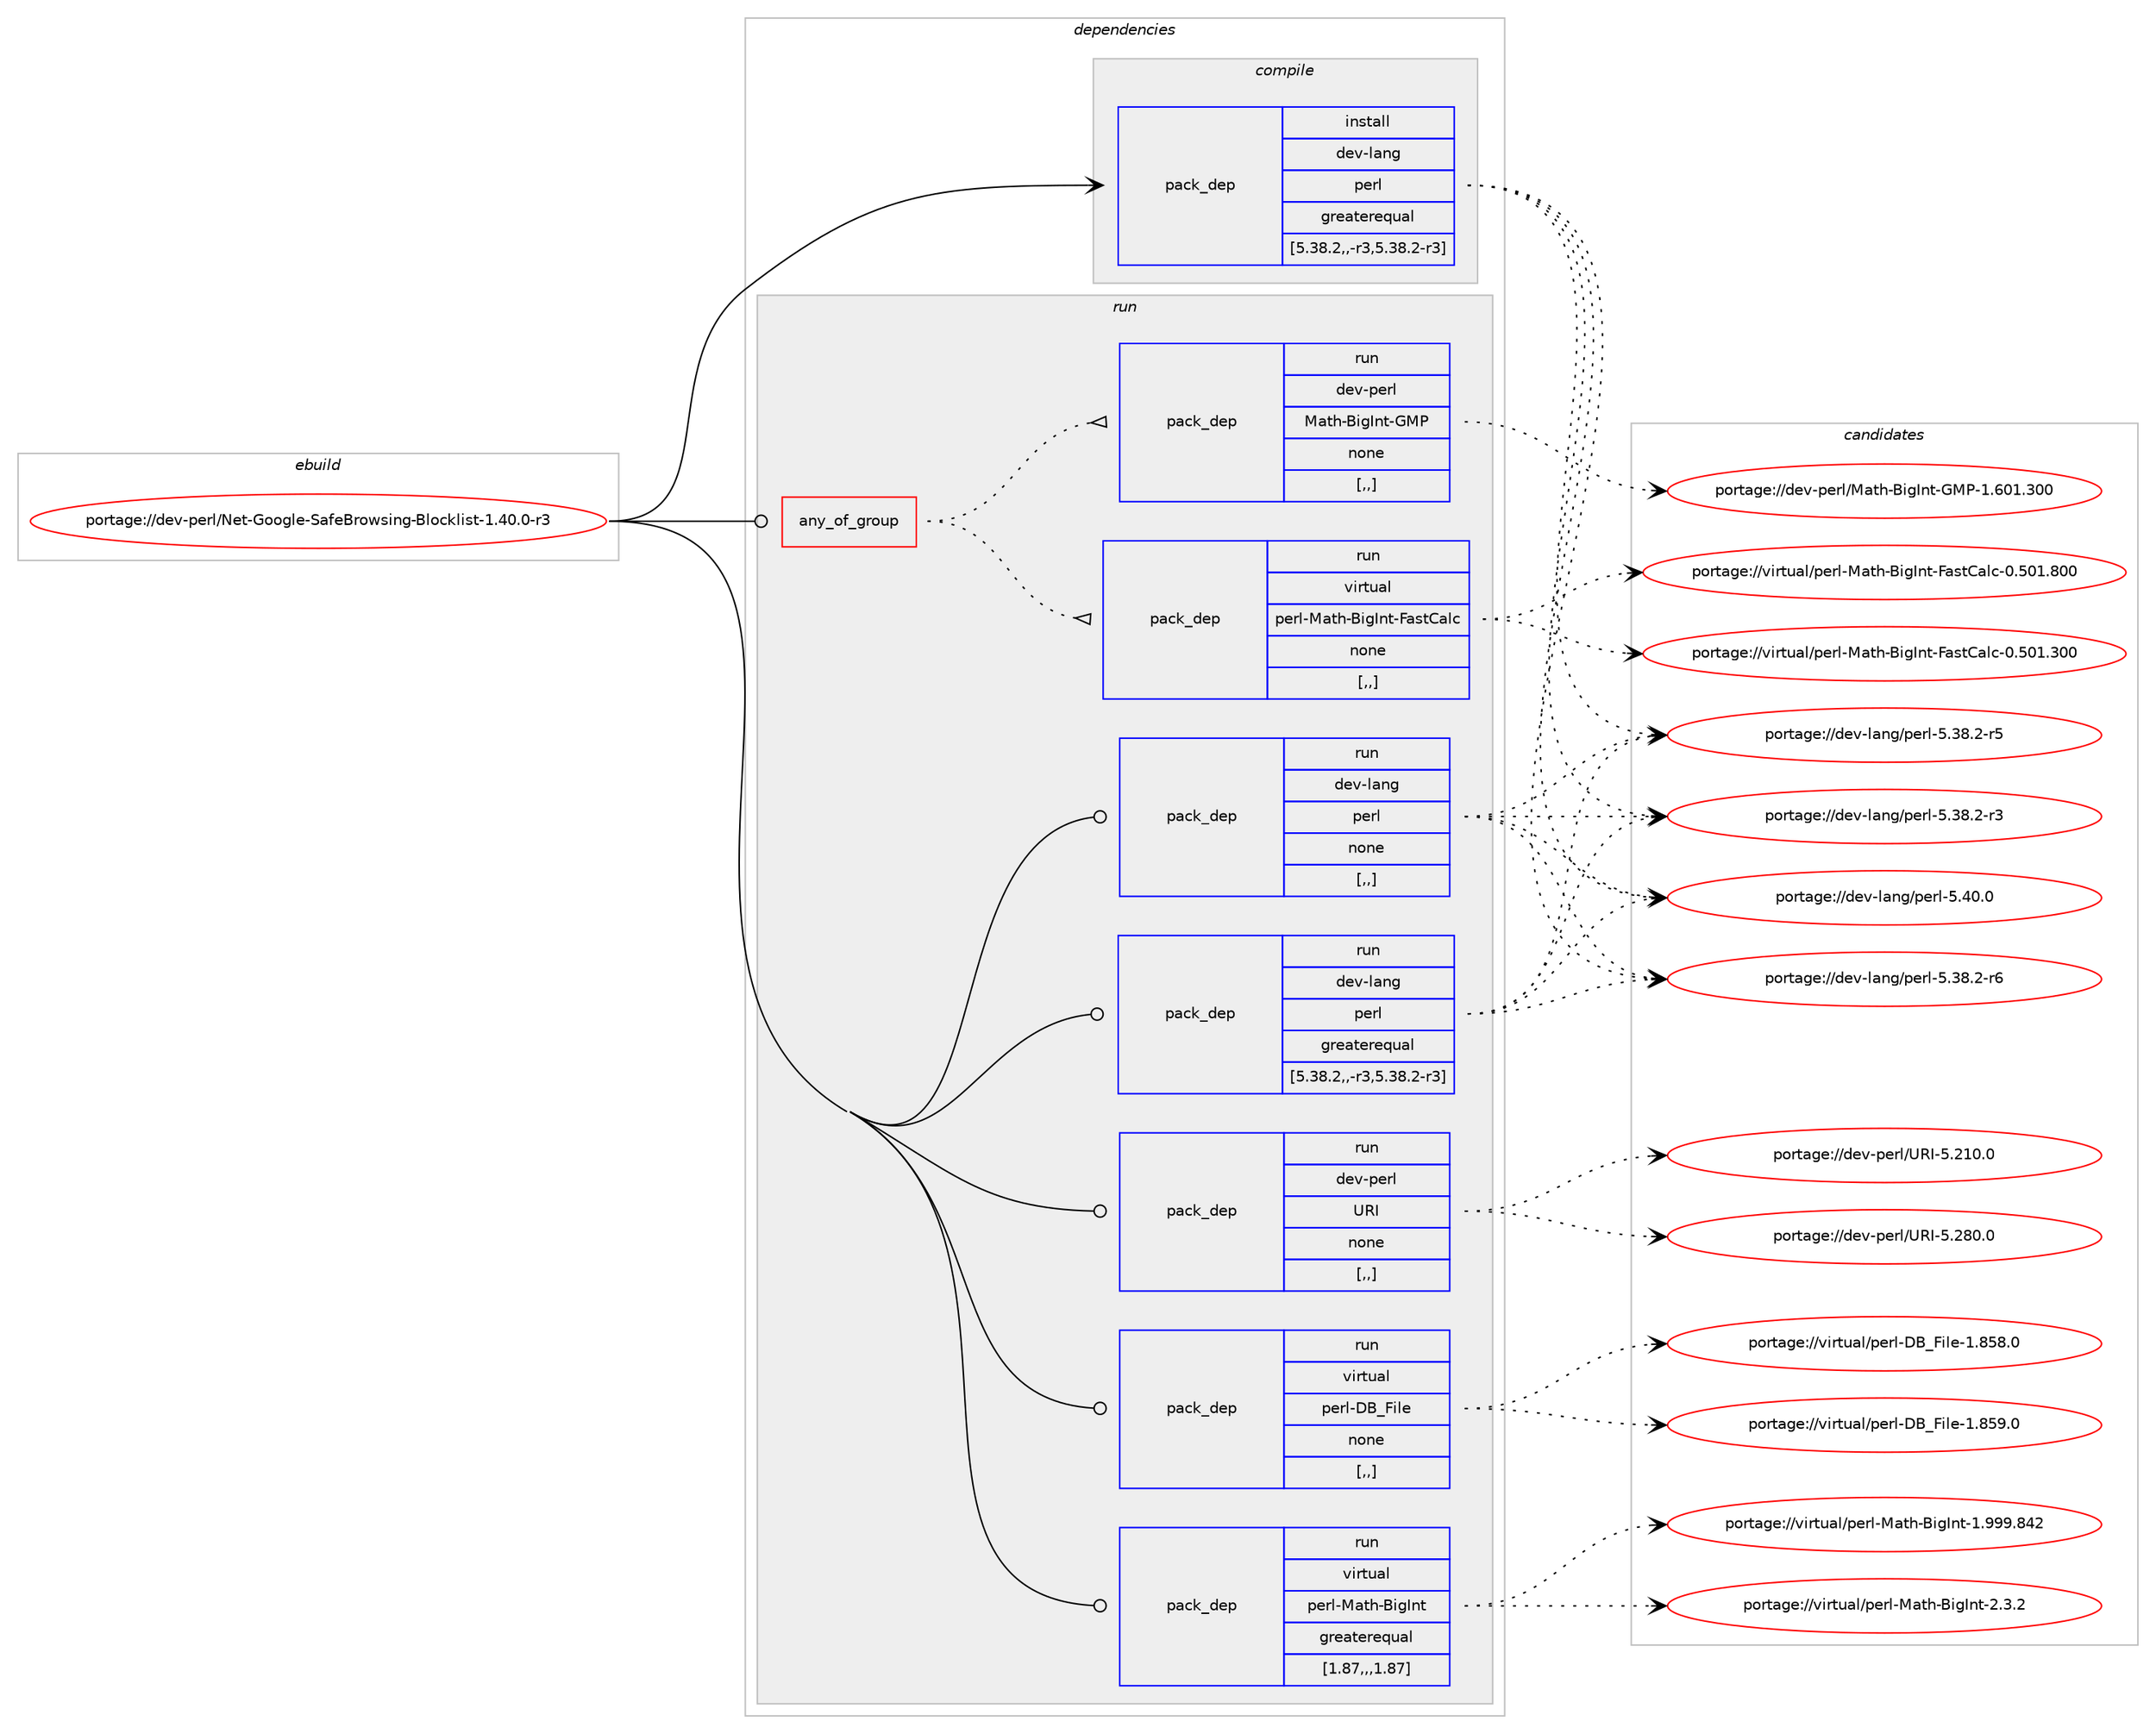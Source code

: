 digraph prolog {

# *************
# Graph options
# *************

newrank=true;
concentrate=true;
compound=true;
graph [rankdir=LR,fontname=Helvetica,fontsize=10,ranksep=1.5];#, ranksep=2.5, nodesep=0.2];
edge  [arrowhead=vee];
node  [fontname=Helvetica,fontsize=10];

# **********
# The ebuild
# **********

subgraph cluster_leftcol {
color=gray;
label=<<i>ebuild</i>>;
id [label="portage://dev-perl/Net-Google-SafeBrowsing-Blocklist-1.40.0-r3", color=red, width=4, href="../dev-perl/Net-Google-SafeBrowsing-Blocklist-1.40.0-r3.svg"];
}

# ****************
# The dependencies
# ****************

subgraph cluster_midcol {
color=gray;
label=<<i>dependencies</i>>;
subgraph cluster_compile {
fillcolor="#eeeeee";
style=filled;
label=<<i>compile</i>>;
subgraph pack103192 {
dependency134377 [label=<<TABLE BORDER="0" CELLBORDER="1" CELLSPACING="0" CELLPADDING="4" WIDTH="220"><TR><TD ROWSPAN="6" CELLPADDING="30">pack_dep</TD></TR><TR><TD WIDTH="110">install</TD></TR><TR><TD>dev-lang</TD></TR><TR><TD>perl</TD></TR><TR><TD>greaterequal</TD></TR><TR><TD>[5.38.2,,-r3,5.38.2-r3]</TD></TR></TABLE>>, shape=none, color=blue];
}
id:e -> dependency134377:w [weight=20,style="solid",arrowhead="vee"];
}
subgraph cluster_compileandrun {
fillcolor="#eeeeee";
style=filled;
label=<<i>compile and run</i>>;
}
subgraph cluster_run {
fillcolor="#eeeeee";
style=filled;
label=<<i>run</i>>;
subgraph any1064 {
dependency134378 [label=<<TABLE BORDER="0" CELLBORDER="1" CELLSPACING="0" CELLPADDING="4"><TR><TD CELLPADDING="10">any_of_group</TD></TR></TABLE>>, shape=none, color=red];subgraph pack103193 {
dependency134379 [label=<<TABLE BORDER="0" CELLBORDER="1" CELLSPACING="0" CELLPADDING="4" WIDTH="220"><TR><TD ROWSPAN="6" CELLPADDING="30">pack_dep</TD></TR><TR><TD WIDTH="110">run</TD></TR><TR><TD>virtual</TD></TR><TR><TD>perl-Math-BigInt-FastCalc</TD></TR><TR><TD>none</TD></TR><TR><TD>[,,]</TD></TR></TABLE>>, shape=none, color=blue];
}
dependency134378:e -> dependency134379:w [weight=20,style="dotted",arrowhead="oinv"];
subgraph pack103194 {
dependency134380 [label=<<TABLE BORDER="0" CELLBORDER="1" CELLSPACING="0" CELLPADDING="4" WIDTH="220"><TR><TD ROWSPAN="6" CELLPADDING="30">pack_dep</TD></TR><TR><TD WIDTH="110">run</TD></TR><TR><TD>dev-perl</TD></TR><TR><TD>Math-BigInt-GMP</TD></TR><TR><TD>none</TD></TR><TR><TD>[,,]</TD></TR></TABLE>>, shape=none, color=blue];
}
dependency134378:e -> dependency134380:w [weight=20,style="dotted",arrowhead="oinv"];
}
id:e -> dependency134378:w [weight=20,style="solid",arrowhead="odot"];
subgraph pack103195 {
dependency134381 [label=<<TABLE BORDER="0" CELLBORDER="1" CELLSPACING="0" CELLPADDING="4" WIDTH="220"><TR><TD ROWSPAN="6" CELLPADDING="30">pack_dep</TD></TR><TR><TD WIDTH="110">run</TD></TR><TR><TD>dev-lang</TD></TR><TR><TD>perl</TD></TR><TR><TD>greaterequal</TD></TR><TR><TD>[5.38.2,,-r3,5.38.2-r3]</TD></TR></TABLE>>, shape=none, color=blue];
}
id:e -> dependency134381:w [weight=20,style="solid",arrowhead="odot"];
subgraph pack103196 {
dependency134382 [label=<<TABLE BORDER="0" CELLBORDER="1" CELLSPACING="0" CELLPADDING="4" WIDTH="220"><TR><TD ROWSPAN="6" CELLPADDING="30">pack_dep</TD></TR><TR><TD WIDTH="110">run</TD></TR><TR><TD>dev-lang</TD></TR><TR><TD>perl</TD></TR><TR><TD>none</TD></TR><TR><TD>[,,]</TD></TR></TABLE>>, shape=none, color=blue];
}
id:e -> dependency134382:w [weight=20,style="solid",arrowhead="odot"];
subgraph pack103197 {
dependency134383 [label=<<TABLE BORDER="0" CELLBORDER="1" CELLSPACING="0" CELLPADDING="4" WIDTH="220"><TR><TD ROWSPAN="6" CELLPADDING="30">pack_dep</TD></TR><TR><TD WIDTH="110">run</TD></TR><TR><TD>dev-perl</TD></TR><TR><TD>URI</TD></TR><TR><TD>none</TD></TR><TR><TD>[,,]</TD></TR></TABLE>>, shape=none, color=blue];
}
id:e -> dependency134383:w [weight=20,style="solid",arrowhead="odot"];
subgraph pack103198 {
dependency134384 [label=<<TABLE BORDER="0" CELLBORDER="1" CELLSPACING="0" CELLPADDING="4" WIDTH="220"><TR><TD ROWSPAN="6" CELLPADDING="30">pack_dep</TD></TR><TR><TD WIDTH="110">run</TD></TR><TR><TD>virtual</TD></TR><TR><TD>perl-DB_File</TD></TR><TR><TD>none</TD></TR><TR><TD>[,,]</TD></TR></TABLE>>, shape=none, color=blue];
}
id:e -> dependency134384:w [weight=20,style="solid",arrowhead="odot"];
subgraph pack103199 {
dependency134385 [label=<<TABLE BORDER="0" CELLBORDER="1" CELLSPACING="0" CELLPADDING="4" WIDTH="220"><TR><TD ROWSPAN="6" CELLPADDING="30">pack_dep</TD></TR><TR><TD WIDTH="110">run</TD></TR><TR><TD>virtual</TD></TR><TR><TD>perl-Math-BigInt</TD></TR><TR><TD>greaterequal</TD></TR><TR><TD>[1.87,,,1.87]</TD></TR></TABLE>>, shape=none, color=blue];
}
id:e -> dependency134385:w [weight=20,style="solid",arrowhead="odot"];
}
}

# **************
# The candidates
# **************

subgraph cluster_choices {
rank=same;
color=gray;
label=<<i>candidates</i>>;

subgraph choice103192 {
color=black;
nodesep=1;
choice10010111845108971101034711210111410845534652484648 [label="portage://dev-lang/perl-5.40.0", color=red, width=4,href="../dev-lang/perl-5.40.0.svg"];
choice100101118451089711010347112101114108455346515646504511454 [label="portage://dev-lang/perl-5.38.2-r6", color=red, width=4,href="../dev-lang/perl-5.38.2-r6.svg"];
choice100101118451089711010347112101114108455346515646504511453 [label="portage://dev-lang/perl-5.38.2-r5", color=red, width=4,href="../dev-lang/perl-5.38.2-r5.svg"];
choice100101118451089711010347112101114108455346515646504511451 [label="portage://dev-lang/perl-5.38.2-r3", color=red, width=4,href="../dev-lang/perl-5.38.2-r3.svg"];
dependency134377:e -> choice10010111845108971101034711210111410845534652484648:w [style=dotted,weight="100"];
dependency134377:e -> choice100101118451089711010347112101114108455346515646504511454:w [style=dotted,weight="100"];
dependency134377:e -> choice100101118451089711010347112101114108455346515646504511453:w [style=dotted,weight="100"];
dependency134377:e -> choice100101118451089711010347112101114108455346515646504511451:w [style=dotted,weight="100"];
}
subgraph choice103193 {
color=black;
nodesep=1;
choice118105114116117971084711210111410845779711610445661051037311011645709711511667971089945484653484946564848 [label="portage://virtual/perl-Math-BigInt-FastCalc-0.501.800", color=red, width=4,href="../virtual/perl-Math-BigInt-FastCalc-0.501.800.svg"];
choice118105114116117971084711210111410845779711610445661051037311011645709711511667971089945484653484946514848 [label="portage://virtual/perl-Math-BigInt-FastCalc-0.501.300", color=red, width=4,href="../virtual/perl-Math-BigInt-FastCalc-0.501.300.svg"];
dependency134379:e -> choice118105114116117971084711210111410845779711610445661051037311011645709711511667971089945484653484946564848:w [style=dotted,weight="100"];
dependency134379:e -> choice118105114116117971084711210111410845779711610445661051037311011645709711511667971089945484653484946514848:w [style=dotted,weight="100"];
}
subgraph choice103194 {
color=black;
nodesep=1;
choice100101118451121011141084777971161044566105103731101164571778045494654484946514848 [label="portage://dev-perl/Math-BigInt-GMP-1.601.300", color=red, width=4,href="../dev-perl/Math-BigInt-GMP-1.601.300.svg"];
dependency134380:e -> choice100101118451121011141084777971161044566105103731101164571778045494654484946514848:w [style=dotted,weight="100"];
}
subgraph choice103195 {
color=black;
nodesep=1;
choice10010111845108971101034711210111410845534652484648 [label="portage://dev-lang/perl-5.40.0", color=red, width=4,href="../dev-lang/perl-5.40.0.svg"];
choice100101118451089711010347112101114108455346515646504511454 [label="portage://dev-lang/perl-5.38.2-r6", color=red, width=4,href="../dev-lang/perl-5.38.2-r6.svg"];
choice100101118451089711010347112101114108455346515646504511453 [label="portage://dev-lang/perl-5.38.2-r5", color=red, width=4,href="../dev-lang/perl-5.38.2-r5.svg"];
choice100101118451089711010347112101114108455346515646504511451 [label="portage://dev-lang/perl-5.38.2-r3", color=red, width=4,href="../dev-lang/perl-5.38.2-r3.svg"];
dependency134381:e -> choice10010111845108971101034711210111410845534652484648:w [style=dotted,weight="100"];
dependency134381:e -> choice100101118451089711010347112101114108455346515646504511454:w [style=dotted,weight="100"];
dependency134381:e -> choice100101118451089711010347112101114108455346515646504511453:w [style=dotted,weight="100"];
dependency134381:e -> choice100101118451089711010347112101114108455346515646504511451:w [style=dotted,weight="100"];
}
subgraph choice103196 {
color=black;
nodesep=1;
choice10010111845108971101034711210111410845534652484648 [label="portage://dev-lang/perl-5.40.0", color=red, width=4,href="../dev-lang/perl-5.40.0.svg"];
choice100101118451089711010347112101114108455346515646504511454 [label="portage://dev-lang/perl-5.38.2-r6", color=red, width=4,href="../dev-lang/perl-5.38.2-r6.svg"];
choice100101118451089711010347112101114108455346515646504511453 [label="portage://dev-lang/perl-5.38.2-r5", color=red, width=4,href="../dev-lang/perl-5.38.2-r5.svg"];
choice100101118451089711010347112101114108455346515646504511451 [label="portage://dev-lang/perl-5.38.2-r3", color=red, width=4,href="../dev-lang/perl-5.38.2-r3.svg"];
dependency134382:e -> choice10010111845108971101034711210111410845534652484648:w [style=dotted,weight="100"];
dependency134382:e -> choice100101118451089711010347112101114108455346515646504511454:w [style=dotted,weight="100"];
dependency134382:e -> choice100101118451089711010347112101114108455346515646504511453:w [style=dotted,weight="100"];
dependency134382:e -> choice100101118451089711010347112101114108455346515646504511451:w [style=dotted,weight="100"];
}
subgraph choice103197 {
color=black;
nodesep=1;
choice10010111845112101114108478582734553465056484648 [label="portage://dev-perl/URI-5.280.0", color=red, width=4,href="../dev-perl/URI-5.280.0.svg"];
choice10010111845112101114108478582734553465049484648 [label="portage://dev-perl/URI-5.210.0", color=red, width=4,href="../dev-perl/URI-5.210.0.svg"];
dependency134383:e -> choice10010111845112101114108478582734553465056484648:w [style=dotted,weight="100"];
dependency134383:e -> choice10010111845112101114108478582734553465049484648:w [style=dotted,weight="100"];
}
subgraph choice103198 {
color=black;
nodesep=1;
choice118105114116117971084711210111410845686695701051081014549465653574648 [label="portage://virtual/perl-DB_File-1.859.0", color=red, width=4,href="../virtual/perl-DB_File-1.859.0.svg"];
choice118105114116117971084711210111410845686695701051081014549465653564648 [label="portage://virtual/perl-DB_File-1.858.0", color=red, width=4,href="../virtual/perl-DB_File-1.858.0.svg"];
dependency134384:e -> choice118105114116117971084711210111410845686695701051081014549465653574648:w [style=dotted,weight="100"];
dependency134384:e -> choice118105114116117971084711210111410845686695701051081014549465653564648:w [style=dotted,weight="100"];
}
subgraph choice103199 {
color=black;
nodesep=1;
choice1181051141161179710847112101114108457797116104456610510373110116455046514650 [label="portage://virtual/perl-Math-BigInt-2.3.2", color=red, width=4,href="../virtual/perl-Math-BigInt-2.3.2.svg"];
choice118105114116117971084711210111410845779711610445661051037311011645494657575746565250 [label="portage://virtual/perl-Math-BigInt-1.999.842", color=red, width=4,href="../virtual/perl-Math-BigInt-1.999.842.svg"];
dependency134385:e -> choice1181051141161179710847112101114108457797116104456610510373110116455046514650:w [style=dotted,weight="100"];
dependency134385:e -> choice118105114116117971084711210111410845779711610445661051037311011645494657575746565250:w [style=dotted,weight="100"];
}
}

}

